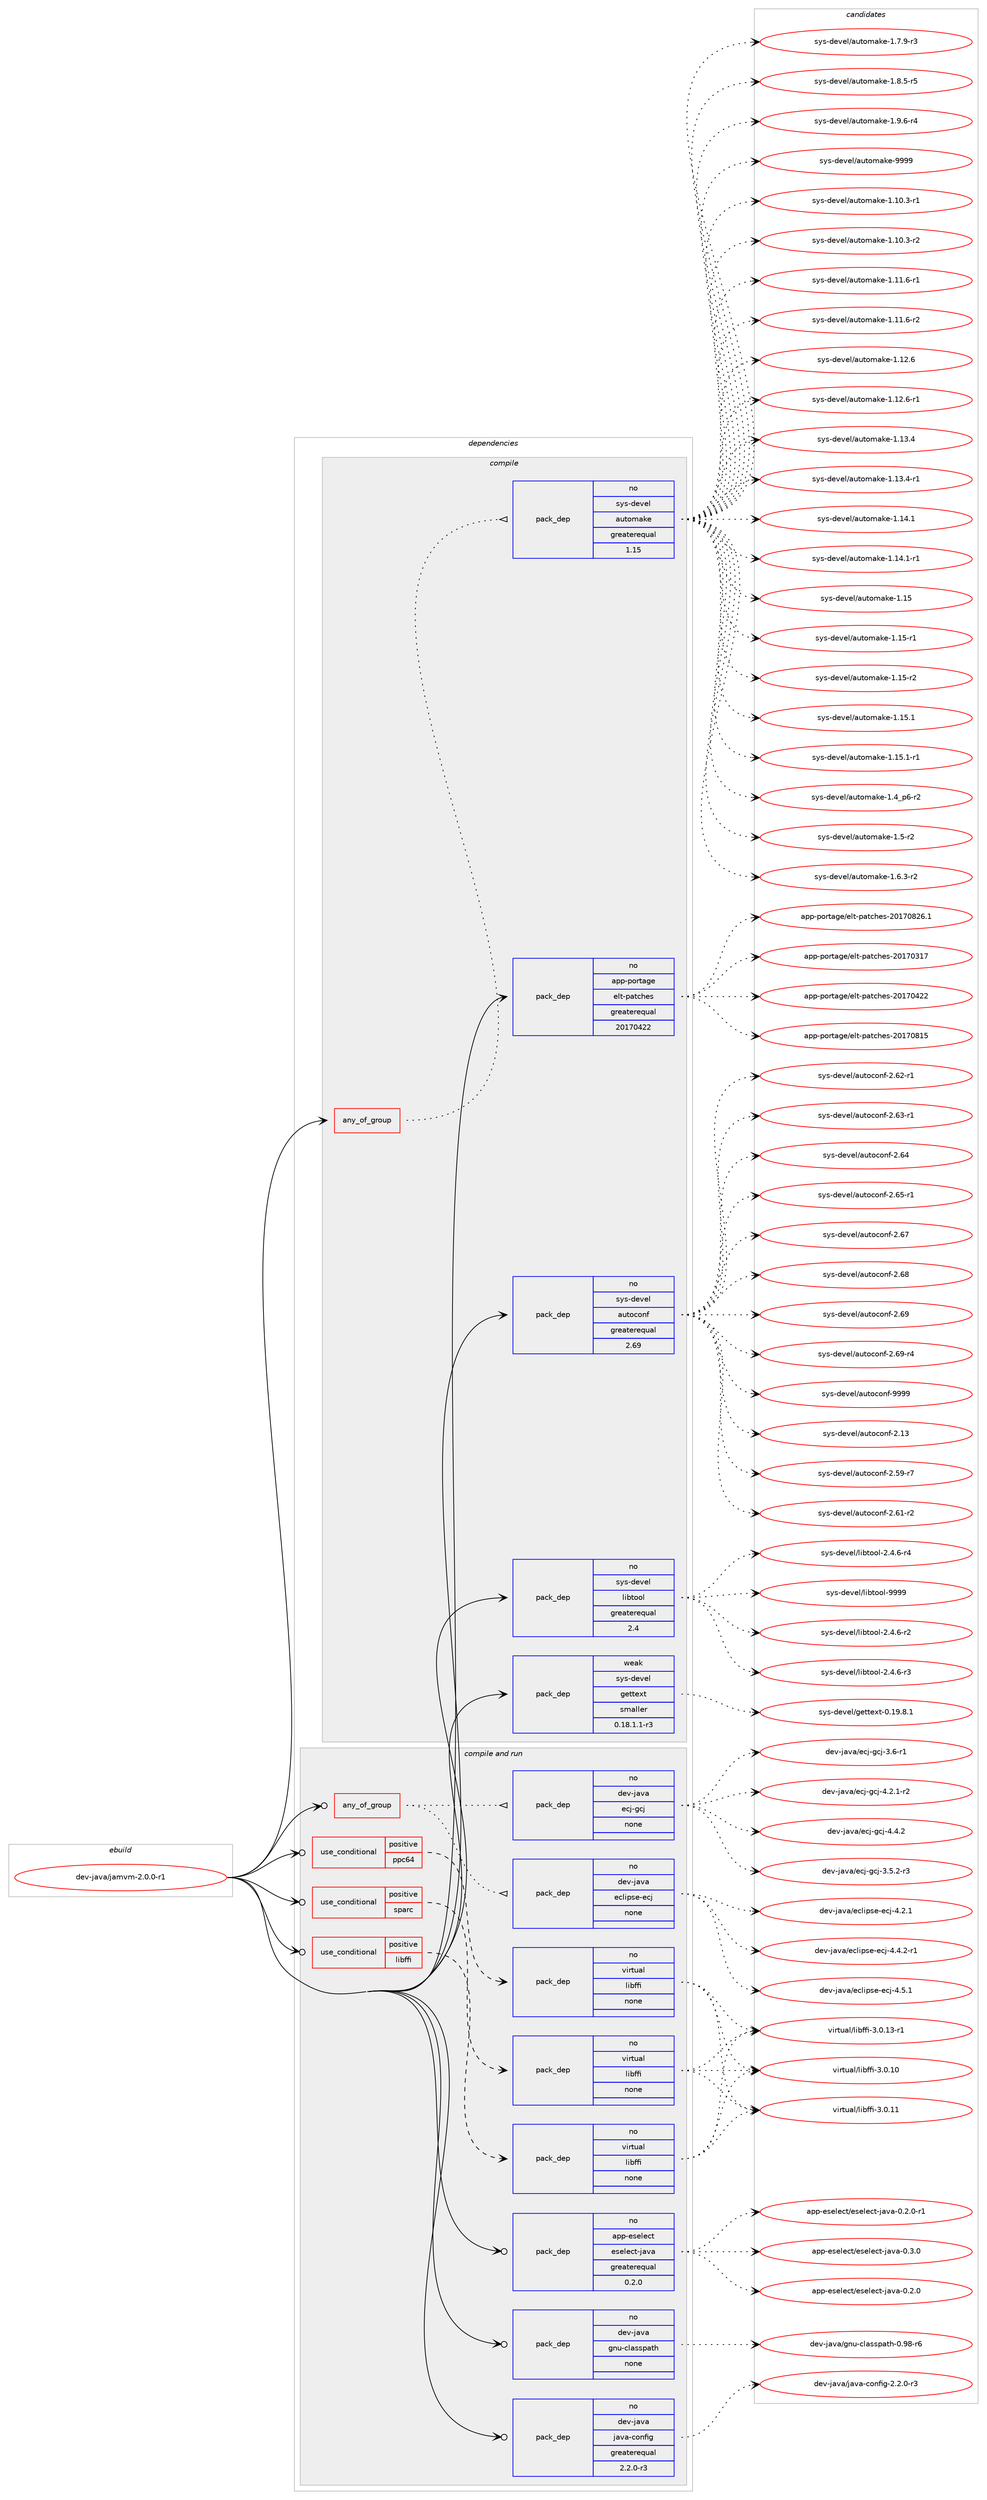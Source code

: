 digraph prolog {

# *************
# Graph options
# *************

newrank=true;
concentrate=true;
compound=true;
graph [rankdir=LR,fontname=Helvetica,fontsize=10,ranksep=1.5];#, ranksep=2.5, nodesep=0.2];
edge  [arrowhead=vee];
node  [fontname=Helvetica,fontsize=10];

# **********
# The ebuild
# **********

subgraph cluster_leftcol {
color=gray;
rank=same;
label=<<i>ebuild</i>>;
id [label="dev-java/jamvm-2.0.0-r1", color=red, width=4, href="../dev-java/jamvm-2.0.0-r1.svg"];
}

# ****************
# The dependencies
# ****************

subgraph cluster_midcol {
color=gray;
label=<<i>dependencies</i>>;
subgraph cluster_compile {
fillcolor="#eeeeee";
style=filled;
label=<<i>compile</i>>;
subgraph any2993 {
dependency101407 [label=<<TABLE BORDER="0" CELLBORDER="1" CELLSPACING="0" CELLPADDING="4"><TR><TD CELLPADDING="10">any_of_group</TD></TR></TABLE>>, shape=none, color=red];subgraph pack76287 {
dependency101408 [label=<<TABLE BORDER="0" CELLBORDER="1" CELLSPACING="0" CELLPADDING="4" WIDTH="220"><TR><TD ROWSPAN="6" CELLPADDING="30">pack_dep</TD></TR><TR><TD WIDTH="110">no</TD></TR><TR><TD>sys-devel</TD></TR><TR><TD>automake</TD></TR><TR><TD>greaterequal</TD></TR><TR><TD>1.15</TD></TR></TABLE>>, shape=none, color=blue];
}
dependency101407:e -> dependency101408:w [weight=20,style="dotted",arrowhead="oinv"];
}
id:e -> dependency101407:w [weight=20,style="solid",arrowhead="vee"];
subgraph pack76288 {
dependency101409 [label=<<TABLE BORDER="0" CELLBORDER="1" CELLSPACING="0" CELLPADDING="4" WIDTH="220"><TR><TD ROWSPAN="6" CELLPADDING="30">pack_dep</TD></TR><TR><TD WIDTH="110">no</TD></TR><TR><TD>app-portage</TD></TR><TR><TD>elt-patches</TD></TR><TR><TD>greaterequal</TD></TR><TR><TD>20170422</TD></TR></TABLE>>, shape=none, color=blue];
}
id:e -> dependency101409:w [weight=20,style="solid",arrowhead="vee"];
subgraph pack76289 {
dependency101410 [label=<<TABLE BORDER="0" CELLBORDER="1" CELLSPACING="0" CELLPADDING="4" WIDTH="220"><TR><TD ROWSPAN="6" CELLPADDING="30">pack_dep</TD></TR><TR><TD WIDTH="110">no</TD></TR><TR><TD>sys-devel</TD></TR><TR><TD>autoconf</TD></TR><TR><TD>greaterequal</TD></TR><TR><TD>2.69</TD></TR></TABLE>>, shape=none, color=blue];
}
id:e -> dependency101410:w [weight=20,style="solid",arrowhead="vee"];
subgraph pack76290 {
dependency101411 [label=<<TABLE BORDER="0" CELLBORDER="1" CELLSPACING="0" CELLPADDING="4" WIDTH="220"><TR><TD ROWSPAN="6" CELLPADDING="30">pack_dep</TD></TR><TR><TD WIDTH="110">no</TD></TR><TR><TD>sys-devel</TD></TR><TR><TD>libtool</TD></TR><TR><TD>greaterequal</TD></TR><TR><TD>2.4</TD></TR></TABLE>>, shape=none, color=blue];
}
id:e -> dependency101411:w [weight=20,style="solid",arrowhead="vee"];
subgraph pack76291 {
dependency101412 [label=<<TABLE BORDER="0" CELLBORDER="1" CELLSPACING="0" CELLPADDING="4" WIDTH="220"><TR><TD ROWSPAN="6" CELLPADDING="30">pack_dep</TD></TR><TR><TD WIDTH="110">weak</TD></TR><TR><TD>sys-devel</TD></TR><TR><TD>gettext</TD></TR><TR><TD>smaller</TD></TR><TR><TD>0.18.1.1-r3</TD></TR></TABLE>>, shape=none, color=blue];
}
id:e -> dependency101412:w [weight=20,style="solid",arrowhead="vee"];
}
subgraph cluster_compileandrun {
fillcolor="#eeeeee";
style=filled;
label=<<i>compile and run</i>>;
subgraph any2994 {
dependency101413 [label=<<TABLE BORDER="0" CELLBORDER="1" CELLSPACING="0" CELLPADDING="4"><TR><TD CELLPADDING="10">any_of_group</TD></TR></TABLE>>, shape=none, color=red];subgraph pack76292 {
dependency101414 [label=<<TABLE BORDER="0" CELLBORDER="1" CELLSPACING="0" CELLPADDING="4" WIDTH="220"><TR><TD ROWSPAN="6" CELLPADDING="30">pack_dep</TD></TR><TR><TD WIDTH="110">no</TD></TR><TR><TD>dev-java</TD></TR><TR><TD>eclipse-ecj</TD></TR><TR><TD>none</TD></TR><TR><TD></TD></TR></TABLE>>, shape=none, color=blue];
}
dependency101413:e -> dependency101414:w [weight=20,style="dotted",arrowhead="oinv"];
subgraph pack76293 {
dependency101415 [label=<<TABLE BORDER="0" CELLBORDER="1" CELLSPACING="0" CELLPADDING="4" WIDTH="220"><TR><TD ROWSPAN="6" CELLPADDING="30">pack_dep</TD></TR><TR><TD WIDTH="110">no</TD></TR><TR><TD>dev-java</TD></TR><TR><TD>ecj-gcj</TD></TR><TR><TD>none</TD></TR><TR><TD></TD></TR></TABLE>>, shape=none, color=blue];
}
dependency101413:e -> dependency101415:w [weight=20,style="dotted",arrowhead="oinv"];
}
id:e -> dependency101413:w [weight=20,style="solid",arrowhead="odotvee"];
subgraph cond22097 {
dependency101416 [label=<<TABLE BORDER="0" CELLBORDER="1" CELLSPACING="0" CELLPADDING="4"><TR><TD ROWSPAN="3" CELLPADDING="10">use_conditional</TD></TR><TR><TD>positive</TD></TR><TR><TD>libffi</TD></TR></TABLE>>, shape=none, color=red];
subgraph pack76294 {
dependency101417 [label=<<TABLE BORDER="0" CELLBORDER="1" CELLSPACING="0" CELLPADDING="4" WIDTH="220"><TR><TD ROWSPAN="6" CELLPADDING="30">pack_dep</TD></TR><TR><TD WIDTH="110">no</TD></TR><TR><TD>virtual</TD></TR><TR><TD>libffi</TD></TR><TR><TD>none</TD></TR><TR><TD></TD></TR></TABLE>>, shape=none, color=blue];
}
dependency101416:e -> dependency101417:w [weight=20,style="dashed",arrowhead="vee"];
}
id:e -> dependency101416:w [weight=20,style="solid",arrowhead="odotvee"];
subgraph cond22098 {
dependency101418 [label=<<TABLE BORDER="0" CELLBORDER="1" CELLSPACING="0" CELLPADDING="4"><TR><TD ROWSPAN="3" CELLPADDING="10">use_conditional</TD></TR><TR><TD>positive</TD></TR><TR><TD>ppc64</TD></TR></TABLE>>, shape=none, color=red];
subgraph pack76295 {
dependency101419 [label=<<TABLE BORDER="0" CELLBORDER="1" CELLSPACING="0" CELLPADDING="4" WIDTH="220"><TR><TD ROWSPAN="6" CELLPADDING="30">pack_dep</TD></TR><TR><TD WIDTH="110">no</TD></TR><TR><TD>virtual</TD></TR><TR><TD>libffi</TD></TR><TR><TD>none</TD></TR><TR><TD></TD></TR></TABLE>>, shape=none, color=blue];
}
dependency101418:e -> dependency101419:w [weight=20,style="dashed",arrowhead="vee"];
}
id:e -> dependency101418:w [weight=20,style="solid",arrowhead="odotvee"];
subgraph cond22099 {
dependency101420 [label=<<TABLE BORDER="0" CELLBORDER="1" CELLSPACING="0" CELLPADDING="4"><TR><TD ROWSPAN="3" CELLPADDING="10">use_conditional</TD></TR><TR><TD>positive</TD></TR><TR><TD>sparc</TD></TR></TABLE>>, shape=none, color=red];
subgraph pack76296 {
dependency101421 [label=<<TABLE BORDER="0" CELLBORDER="1" CELLSPACING="0" CELLPADDING="4" WIDTH="220"><TR><TD ROWSPAN="6" CELLPADDING="30">pack_dep</TD></TR><TR><TD WIDTH="110">no</TD></TR><TR><TD>virtual</TD></TR><TR><TD>libffi</TD></TR><TR><TD>none</TD></TR><TR><TD></TD></TR></TABLE>>, shape=none, color=blue];
}
dependency101420:e -> dependency101421:w [weight=20,style="dashed",arrowhead="vee"];
}
id:e -> dependency101420:w [weight=20,style="solid",arrowhead="odotvee"];
subgraph pack76297 {
dependency101422 [label=<<TABLE BORDER="0" CELLBORDER="1" CELLSPACING="0" CELLPADDING="4" WIDTH="220"><TR><TD ROWSPAN="6" CELLPADDING="30">pack_dep</TD></TR><TR><TD WIDTH="110">no</TD></TR><TR><TD>app-eselect</TD></TR><TR><TD>eselect-java</TD></TR><TR><TD>greaterequal</TD></TR><TR><TD>0.2.0</TD></TR></TABLE>>, shape=none, color=blue];
}
id:e -> dependency101422:w [weight=20,style="solid",arrowhead="odotvee"];
subgraph pack76298 {
dependency101423 [label=<<TABLE BORDER="0" CELLBORDER="1" CELLSPACING="0" CELLPADDING="4" WIDTH="220"><TR><TD ROWSPAN="6" CELLPADDING="30">pack_dep</TD></TR><TR><TD WIDTH="110">no</TD></TR><TR><TD>dev-java</TD></TR><TR><TD>gnu-classpath</TD></TR><TR><TD>none</TD></TR><TR><TD></TD></TR></TABLE>>, shape=none, color=blue];
}
id:e -> dependency101423:w [weight=20,style="solid",arrowhead="odotvee"];
subgraph pack76299 {
dependency101424 [label=<<TABLE BORDER="0" CELLBORDER="1" CELLSPACING="0" CELLPADDING="4" WIDTH="220"><TR><TD ROWSPAN="6" CELLPADDING="30">pack_dep</TD></TR><TR><TD WIDTH="110">no</TD></TR><TR><TD>dev-java</TD></TR><TR><TD>java-config</TD></TR><TR><TD>greaterequal</TD></TR><TR><TD>2.2.0-r3</TD></TR></TABLE>>, shape=none, color=blue];
}
id:e -> dependency101424:w [weight=20,style="solid",arrowhead="odotvee"];
}
subgraph cluster_run {
fillcolor="#eeeeee";
style=filled;
label=<<i>run</i>>;
}
}

# **************
# The candidates
# **************

subgraph cluster_choices {
rank=same;
color=gray;
label=<<i>candidates</i>>;

subgraph choice76287 {
color=black;
nodesep=1;
choice11512111545100101118101108479711711611110997107101454946494846514511449 [label="sys-devel/automake-1.10.3-r1", color=red, width=4,href="../sys-devel/automake-1.10.3-r1.svg"];
choice11512111545100101118101108479711711611110997107101454946494846514511450 [label="sys-devel/automake-1.10.3-r2", color=red, width=4,href="../sys-devel/automake-1.10.3-r2.svg"];
choice11512111545100101118101108479711711611110997107101454946494946544511449 [label="sys-devel/automake-1.11.6-r1", color=red, width=4,href="../sys-devel/automake-1.11.6-r1.svg"];
choice11512111545100101118101108479711711611110997107101454946494946544511450 [label="sys-devel/automake-1.11.6-r2", color=red, width=4,href="../sys-devel/automake-1.11.6-r2.svg"];
choice1151211154510010111810110847971171161111099710710145494649504654 [label="sys-devel/automake-1.12.6", color=red, width=4,href="../sys-devel/automake-1.12.6.svg"];
choice11512111545100101118101108479711711611110997107101454946495046544511449 [label="sys-devel/automake-1.12.6-r1", color=red, width=4,href="../sys-devel/automake-1.12.6-r1.svg"];
choice1151211154510010111810110847971171161111099710710145494649514652 [label="sys-devel/automake-1.13.4", color=red, width=4,href="../sys-devel/automake-1.13.4.svg"];
choice11512111545100101118101108479711711611110997107101454946495146524511449 [label="sys-devel/automake-1.13.4-r1", color=red, width=4,href="../sys-devel/automake-1.13.4-r1.svg"];
choice1151211154510010111810110847971171161111099710710145494649524649 [label="sys-devel/automake-1.14.1", color=red, width=4,href="../sys-devel/automake-1.14.1.svg"];
choice11512111545100101118101108479711711611110997107101454946495246494511449 [label="sys-devel/automake-1.14.1-r1", color=red, width=4,href="../sys-devel/automake-1.14.1-r1.svg"];
choice115121115451001011181011084797117116111109971071014549464953 [label="sys-devel/automake-1.15", color=red, width=4,href="../sys-devel/automake-1.15.svg"];
choice1151211154510010111810110847971171161111099710710145494649534511449 [label="sys-devel/automake-1.15-r1", color=red, width=4,href="../sys-devel/automake-1.15-r1.svg"];
choice1151211154510010111810110847971171161111099710710145494649534511450 [label="sys-devel/automake-1.15-r2", color=red, width=4,href="../sys-devel/automake-1.15-r2.svg"];
choice1151211154510010111810110847971171161111099710710145494649534649 [label="sys-devel/automake-1.15.1", color=red, width=4,href="../sys-devel/automake-1.15.1.svg"];
choice11512111545100101118101108479711711611110997107101454946495346494511449 [label="sys-devel/automake-1.15.1-r1", color=red, width=4,href="../sys-devel/automake-1.15.1-r1.svg"];
choice115121115451001011181011084797117116111109971071014549465295112544511450 [label="sys-devel/automake-1.4_p6-r2", color=red, width=4,href="../sys-devel/automake-1.4_p6-r2.svg"];
choice11512111545100101118101108479711711611110997107101454946534511450 [label="sys-devel/automake-1.5-r2", color=red, width=4,href="../sys-devel/automake-1.5-r2.svg"];
choice115121115451001011181011084797117116111109971071014549465446514511450 [label="sys-devel/automake-1.6.3-r2", color=red, width=4,href="../sys-devel/automake-1.6.3-r2.svg"];
choice115121115451001011181011084797117116111109971071014549465546574511451 [label="sys-devel/automake-1.7.9-r3", color=red, width=4,href="../sys-devel/automake-1.7.9-r3.svg"];
choice115121115451001011181011084797117116111109971071014549465646534511453 [label="sys-devel/automake-1.8.5-r5", color=red, width=4,href="../sys-devel/automake-1.8.5-r5.svg"];
choice115121115451001011181011084797117116111109971071014549465746544511452 [label="sys-devel/automake-1.9.6-r4", color=red, width=4,href="../sys-devel/automake-1.9.6-r4.svg"];
choice115121115451001011181011084797117116111109971071014557575757 [label="sys-devel/automake-9999", color=red, width=4,href="../sys-devel/automake-9999.svg"];
dependency101408:e -> choice11512111545100101118101108479711711611110997107101454946494846514511449:w [style=dotted,weight="100"];
dependency101408:e -> choice11512111545100101118101108479711711611110997107101454946494846514511450:w [style=dotted,weight="100"];
dependency101408:e -> choice11512111545100101118101108479711711611110997107101454946494946544511449:w [style=dotted,weight="100"];
dependency101408:e -> choice11512111545100101118101108479711711611110997107101454946494946544511450:w [style=dotted,weight="100"];
dependency101408:e -> choice1151211154510010111810110847971171161111099710710145494649504654:w [style=dotted,weight="100"];
dependency101408:e -> choice11512111545100101118101108479711711611110997107101454946495046544511449:w [style=dotted,weight="100"];
dependency101408:e -> choice1151211154510010111810110847971171161111099710710145494649514652:w [style=dotted,weight="100"];
dependency101408:e -> choice11512111545100101118101108479711711611110997107101454946495146524511449:w [style=dotted,weight="100"];
dependency101408:e -> choice1151211154510010111810110847971171161111099710710145494649524649:w [style=dotted,weight="100"];
dependency101408:e -> choice11512111545100101118101108479711711611110997107101454946495246494511449:w [style=dotted,weight="100"];
dependency101408:e -> choice115121115451001011181011084797117116111109971071014549464953:w [style=dotted,weight="100"];
dependency101408:e -> choice1151211154510010111810110847971171161111099710710145494649534511449:w [style=dotted,weight="100"];
dependency101408:e -> choice1151211154510010111810110847971171161111099710710145494649534511450:w [style=dotted,weight="100"];
dependency101408:e -> choice1151211154510010111810110847971171161111099710710145494649534649:w [style=dotted,weight="100"];
dependency101408:e -> choice11512111545100101118101108479711711611110997107101454946495346494511449:w [style=dotted,weight="100"];
dependency101408:e -> choice115121115451001011181011084797117116111109971071014549465295112544511450:w [style=dotted,weight="100"];
dependency101408:e -> choice11512111545100101118101108479711711611110997107101454946534511450:w [style=dotted,weight="100"];
dependency101408:e -> choice115121115451001011181011084797117116111109971071014549465446514511450:w [style=dotted,weight="100"];
dependency101408:e -> choice115121115451001011181011084797117116111109971071014549465546574511451:w [style=dotted,weight="100"];
dependency101408:e -> choice115121115451001011181011084797117116111109971071014549465646534511453:w [style=dotted,weight="100"];
dependency101408:e -> choice115121115451001011181011084797117116111109971071014549465746544511452:w [style=dotted,weight="100"];
dependency101408:e -> choice115121115451001011181011084797117116111109971071014557575757:w [style=dotted,weight="100"];
}
subgraph choice76288 {
color=black;
nodesep=1;
choice97112112451121111141169710310147101108116451129711699104101115455048495548514955 [label="app-portage/elt-patches-20170317", color=red, width=4,href="../app-portage/elt-patches-20170317.svg"];
choice97112112451121111141169710310147101108116451129711699104101115455048495548525050 [label="app-portage/elt-patches-20170422", color=red, width=4,href="../app-portage/elt-patches-20170422.svg"];
choice97112112451121111141169710310147101108116451129711699104101115455048495548564953 [label="app-portage/elt-patches-20170815", color=red, width=4,href="../app-portage/elt-patches-20170815.svg"];
choice971121124511211111411697103101471011081164511297116991041011154550484955485650544649 [label="app-portage/elt-patches-20170826.1", color=red, width=4,href="../app-portage/elt-patches-20170826.1.svg"];
dependency101409:e -> choice97112112451121111141169710310147101108116451129711699104101115455048495548514955:w [style=dotted,weight="100"];
dependency101409:e -> choice97112112451121111141169710310147101108116451129711699104101115455048495548525050:w [style=dotted,weight="100"];
dependency101409:e -> choice97112112451121111141169710310147101108116451129711699104101115455048495548564953:w [style=dotted,weight="100"];
dependency101409:e -> choice971121124511211111411697103101471011081164511297116991041011154550484955485650544649:w [style=dotted,weight="100"];
}
subgraph choice76289 {
color=black;
nodesep=1;
choice115121115451001011181011084797117116111991111101024550464951 [label="sys-devel/autoconf-2.13", color=red, width=4,href="../sys-devel/autoconf-2.13.svg"];
choice1151211154510010111810110847971171161119911111010245504653574511455 [label="sys-devel/autoconf-2.59-r7", color=red, width=4,href="../sys-devel/autoconf-2.59-r7.svg"];
choice1151211154510010111810110847971171161119911111010245504654494511450 [label="sys-devel/autoconf-2.61-r2", color=red, width=4,href="../sys-devel/autoconf-2.61-r2.svg"];
choice1151211154510010111810110847971171161119911111010245504654504511449 [label="sys-devel/autoconf-2.62-r1", color=red, width=4,href="../sys-devel/autoconf-2.62-r1.svg"];
choice1151211154510010111810110847971171161119911111010245504654514511449 [label="sys-devel/autoconf-2.63-r1", color=red, width=4,href="../sys-devel/autoconf-2.63-r1.svg"];
choice115121115451001011181011084797117116111991111101024550465452 [label="sys-devel/autoconf-2.64", color=red, width=4,href="../sys-devel/autoconf-2.64.svg"];
choice1151211154510010111810110847971171161119911111010245504654534511449 [label="sys-devel/autoconf-2.65-r1", color=red, width=4,href="../sys-devel/autoconf-2.65-r1.svg"];
choice115121115451001011181011084797117116111991111101024550465455 [label="sys-devel/autoconf-2.67", color=red, width=4,href="../sys-devel/autoconf-2.67.svg"];
choice115121115451001011181011084797117116111991111101024550465456 [label="sys-devel/autoconf-2.68", color=red, width=4,href="../sys-devel/autoconf-2.68.svg"];
choice115121115451001011181011084797117116111991111101024550465457 [label="sys-devel/autoconf-2.69", color=red, width=4,href="../sys-devel/autoconf-2.69.svg"];
choice1151211154510010111810110847971171161119911111010245504654574511452 [label="sys-devel/autoconf-2.69-r4", color=red, width=4,href="../sys-devel/autoconf-2.69-r4.svg"];
choice115121115451001011181011084797117116111991111101024557575757 [label="sys-devel/autoconf-9999", color=red, width=4,href="../sys-devel/autoconf-9999.svg"];
dependency101410:e -> choice115121115451001011181011084797117116111991111101024550464951:w [style=dotted,weight="100"];
dependency101410:e -> choice1151211154510010111810110847971171161119911111010245504653574511455:w [style=dotted,weight="100"];
dependency101410:e -> choice1151211154510010111810110847971171161119911111010245504654494511450:w [style=dotted,weight="100"];
dependency101410:e -> choice1151211154510010111810110847971171161119911111010245504654504511449:w [style=dotted,weight="100"];
dependency101410:e -> choice1151211154510010111810110847971171161119911111010245504654514511449:w [style=dotted,weight="100"];
dependency101410:e -> choice115121115451001011181011084797117116111991111101024550465452:w [style=dotted,weight="100"];
dependency101410:e -> choice1151211154510010111810110847971171161119911111010245504654534511449:w [style=dotted,weight="100"];
dependency101410:e -> choice115121115451001011181011084797117116111991111101024550465455:w [style=dotted,weight="100"];
dependency101410:e -> choice115121115451001011181011084797117116111991111101024550465456:w [style=dotted,weight="100"];
dependency101410:e -> choice115121115451001011181011084797117116111991111101024550465457:w [style=dotted,weight="100"];
dependency101410:e -> choice1151211154510010111810110847971171161119911111010245504654574511452:w [style=dotted,weight="100"];
dependency101410:e -> choice115121115451001011181011084797117116111991111101024557575757:w [style=dotted,weight="100"];
}
subgraph choice76290 {
color=black;
nodesep=1;
choice1151211154510010111810110847108105981161111111084550465246544511450 [label="sys-devel/libtool-2.4.6-r2", color=red, width=4,href="../sys-devel/libtool-2.4.6-r2.svg"];
choice1151211154510010111810110847108105981161111111084550465246544511451 [label="sys-devel/libtool-2.4.6-r3", color=red, width=4,href="../sys-devel/libtool-2.4.6-r3.svg"];
choice1151211154510010111810110847108105981161111111084550465246544511452 [label="sys-devel/libtool-2.4.6-r4", color=red, width=4,href="../sys-devel/libtool-2.4.6-r4.svg"];
choice1151211154510010111810110847108105981161111111084557575757 [label="sys-devel/libtool-9999", color=red, width=4,href="../sys-devel/libtool-9999.svg"];
dependency101411:e -> choice1151211154510010111810110847108105981161111111084550465246544511450:w [style=dotted,weight="100"];
dependency101411:e -> choice1151211154510010111810110847108105981161111111084550465246544511451:w [style=dotted,weight="100"];
dependency101411:e -> choice1151211154510010111810110847108105981161111111084550465246544511452:w [style=dotted,weight="100"];
dependency101411:e -> choice1151211154510010111810110847108105981161111111084557575757:w [style=dotted,weight="100"];
}
subgraph choice76291 {
color=black;
nodesep=1;
choice1151211154510010111810110847103101116116101120116454846495746564649 [label="sys-devel/gettext-0.19.8.1", color=red, width=4,href="../sys-devel/gettext-0.19.8.1.svg"];
dependency101412:e -> choice1151211154510010111810110847103101116116101120116454846495746564649:w [style=dotted,weight="100"];
}
subgraph choice76292 {
color=black;
nodesep=1;
choice10010111845106971189747101991081051121151014510199106455246504649 [label="dev-java/eclipse-ecj-4.2.1", color=red, width=4,href="../dev-java/eclipse-ecj-4.2.1.svg"];
choice100101118451069711897471019910810511211510145101991064552465246504511449 [label="dev-java/eclipse-ecj-4.4.2-r1", color=red, width=4,href="../dev-java/eclipse-ecj-4.4.2-r1.svg"];
choice10010111845106971189747101991081051121151014510199106455246534649 [label="dev-java/eclipse-ecj-4.5.1", color=red, width=4,href="../dev-java/eclipse-ecj-4.5.1.svg"];
dependency101414:e -> choice10010111845106971189747101991081051121151014510199106455246504649:w [style=dotted,weight="100"];
dependency101414:e -> choice100101118451069711897471019910810511211510145101991064552465246504511449:w [style=dotted,weight="100"];
dependency101414:e -> choice10010111845106971189747101991081051121151014510199106455246534649:w [style=dotted,weight="100"];
}
subgraph choice76293 {
color=black;
nodesep=1;
choice100101118451069711897471019910645103991064551465346504511451 [label="dev-java/ecj-gcj-3.5.2-r3", color=red, width=4,href="../dev-java/ecj-gcj-3.5.2-r3.svg"];
choice10010111845106971189747101991064510399106455146544511449 [label="dev-java/ecj-gcj-3.6-r1", color=red, width=4,href="../dev-java/ecj-gcj-3.6-r1.svg"];
choice100101118451069711897471019910645103991064552465046494511450 [label="dev-java/ecj-gcj-4.2.1-r2", color=red, width=4,href="../dev-java/ecj-gcj-4.2.1-r2.svg"];
choice10010111845106971189747101991064510399106455246524650 [label="dev-java/ecj-gcj-4.4.2", color=red, width=4,href="../dev-java/ecj-gcj-4.4.2.svg"];
dependency101415:e -> choice100101118451069711897471019910645103991064551465346504511451:w [style=dotted,weight="100"];
dependency101415:e -> choice10010111845106971189747101991064510399106455146544511449:w [style=dotted,weight="100"];
dependency101415:e -> choice100101118451069711897471019910645103991064552465046494511450:w [style=dotted,weight="100"];
dependency101415:e -> choice10010111845106971189747101991064510399106455246524650:w [style=dotted,weight="100"];
}
subgraph choice76294 {
color=black;
nodesep=1;
choice11810511411611797108471081059810210210545514648464948 [label="virtual/libffi-3.0.10", color=red, width=4,href="../virtual/libffi-3.0.10.svg"];
choice11810511411611797108471081059810210210545514648464949 [label="virtual/libffi-3.0.11", color=red, width=4,href="../virtual/libffi-3.0.11.svg"];
choice118105114116117971084710810598102102105455146484649514511449 [label="virtual/libffi-3.0.13-r1", color=red, width=4,href="../virtual/libffi-3.0.13-r1.svg"];
dependency101417:e -> choice11810511411611797108471081059810210210545514648464948:w [style=dotted,weight="100"];
dependency101417:e -> choice11810511411611797108471081059810210210545514648464949:w [style=dotted,weight="100"];
dependency101417:e -> choice118105114116117971084710810598102102105455146484649514511449:w [style=dotted,weight="100"];
}
subgraph choice76295 {
color=black;
nodesep=1;
choice11810511411611797108471081059810210210545514648464948 [label="virtual/libffi-3.0.10", color=red, width=4,href="../virtual/libffi-3.0.10.svg"];
choice11810511411611797108471081059810210210545514648464949 [label="virtual/libffi-3.0.11", color=red, width=4,href="../virtual/libffi-3.0.11.svg"];
choice118105114116117971084710810598102102105455146484649514511449 [label="virtual/libffi-3.0.13-r1", color=red, width=4,href="../virtual/libffi-3.0.13-r1.svg"];
dependency101419:e -> choice11810511411611797108471081059810210210545514648464948:w [style=dotted,weight="100"];
dependency101419:e -> choice11810511411611797108471081059810210210545514648464949:w [style=dotted,weight="100"];
dependency101419:e -> choice118105114116117971084710810598102102105455146484649514511449:w [style=dotted,weight="100"];
}
subgraph choice76296 {
color=black;
nodesep=1;
choice11810511411611797108471081059810210210545514648464948 [label="virtual/libffi-3.0.10", color=red, width=4,href="../virtual/libffi-3.0.10.svg"];
choice11810511411611797108471081059810210210545514648464949 [label="virtual/libffi-3.0.11", color=red, width=4,href="../virtual/libffi-3.0.11.svg"];
choice118105114116117971084710810598102102105455146484649514511449 [label="virtual/libffi-3.0.13-r1", color=red, width=4,href="../virtual/libffi-3.0.13-r1.svg"];
dependency101421:e -> choice11810511411611797108471081059810210210545514648464948:w [style=dotted,weight="100"];
dependency101421:e -> choice11810511411611797108471081059810210210545514648464949:w [style=dotted,weight="100"];
dependency101421:e -> choice118105114116117971084710810598102102105455146484649514511449:w [style=dotted,weight="100"];
}
subgraph choice76297 {
color=black;
nodesep=1;
choice9711211245101115101108101991164710111510110810199116451069711897454846504648 [label="app-eselect/eselect-java-0.2.0", color=red, width=4,href="../app-eselect/eselect-java-0.2.0.svg"];
choice97112112451011151011081019911647101115101108101991164510697118974548465046484511449 [label="app-eselect/eselect-java-0.2.0-r1", color=red, width=4,href="../app-eselect/eselect-java-0.2.0-r1.svg"];
choice9711211245101115101108101991164710111510110810199116451069711897454846514648 [label="app-eselect/eselect-java-0.3.0", color=red, width=4,href="../app-eselect/eselect-java-0.3.0.svg"];
dependency101422:e -> choice9711211245101115101108101991164710111510110810199116451069711897454846504648:w [style=dotted,weight="100"];
dependency101422:e -> choice97112112451011151011081019911647101115101108101991164510697118974548465046484511449:w [style=dotted,weight="100"];
dependency101422:e -> choice9711211245101115101108101991164710111510110810199116451069711897454846514648:w [style=dotted,weight="100"];
}
subgraph choice76298 {
color=black;
nodesep=1;
choice100101118451069711897471031101174599108971151151129711610445484657564511454 [label="dev-java/gnu-classpath-0.98-r6", color=red, width=4,href="../dev-java/gnu-classpath-0.98-r6.svg"];
dependency101423:e -> choice100101118451069711897471031101174599108971151151129711610445484657564511454:w [style=dotted,weight="100"];
}
subgraph choice76299 {
color=black;
nodesep=1;
choice10010111845106971189747106971189745991111101021051034550465046484511451 [label="dev-java/java-config-2.2.0-r3", color=red, width=4,href="../dev-java/java-config-2.2.0-r3.svg"];
dependency101424:e -> choice10010111845106971189747106971189745991111101021051034550465046484511451:w [style=dotted,weight="100"];
}
}

}
